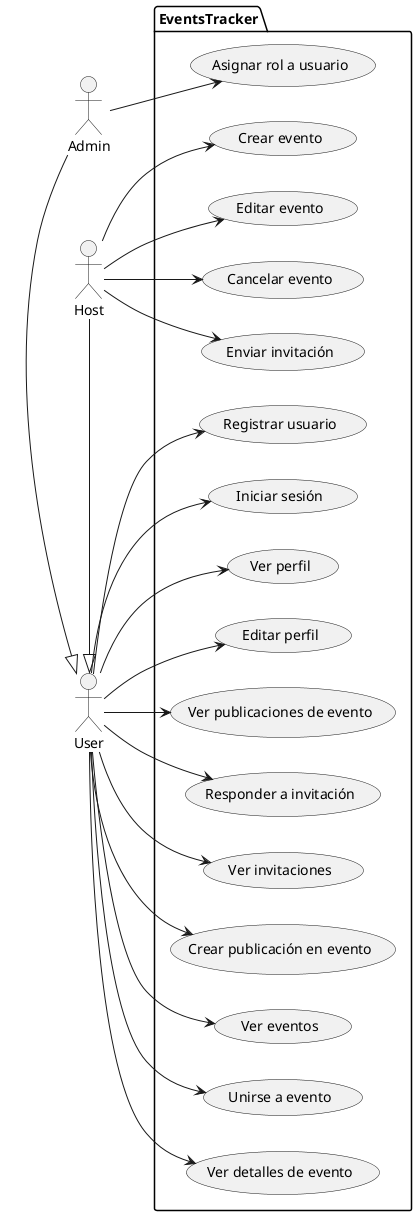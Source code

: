 @startuml unified_events_tracker
left to right direction

actor User
actor Admin
actor Host
Admin -|> User
Host -|> User

package "EventsTracker" {
    usecase "Registrar usuario" as UC_Register
    usecase "Iniciar sesión" as UC_Login
    usecase "Ver perfil" as UC_ViewProfile
    usecase "Editar perfil" as UC_EditProfile
    usecase "Asignar rol a usuario" as UC_AssignRole

    usecase "Crear evento" as UC_CreateEvent
    usecase "Editar evento" as UC_EditEvent
    usecase "Cancelar evento" as UC_CancelEvent
    usecase "Ver eventos" as UC_ViewEvents
    usecase "Unirse a evento" as UC_JoinEvent
    usecase "Ver detalles de evento" as UC_ViewEventDetails

    usecase "Enviar invitación" as UC_SendInvitation
    usecase "Responder a invitación" as UC_RespondInvitation
    usecase "Ver invitaciones" as UC_ViewInvitations
    usecase "Crear publicación en evento" as UC_CreateEventPost
    usecase "Ver publicaciones de evento" as UC_ViewEventPosts
}

User --> UC_Register
User --> UC_Login
User --> UC_ViewProfile
User --> UC_EditProfile
Admin --> UC_AssignRole

Host --> UC_CreateEvent
Host --> UC_EditEvent
Host --> UC_CancelEvent
User --> UC_ViewEvents
User --> UC_JoinEvent
User --> UC_ViewEventDetails

Host --> UC_SendInvitation
User --> UC_RespondInvitation
User --> UC_ViewInvitations
User --> UC_CreateEventPost
User --> UC_ViewEventPosts

@enduml
